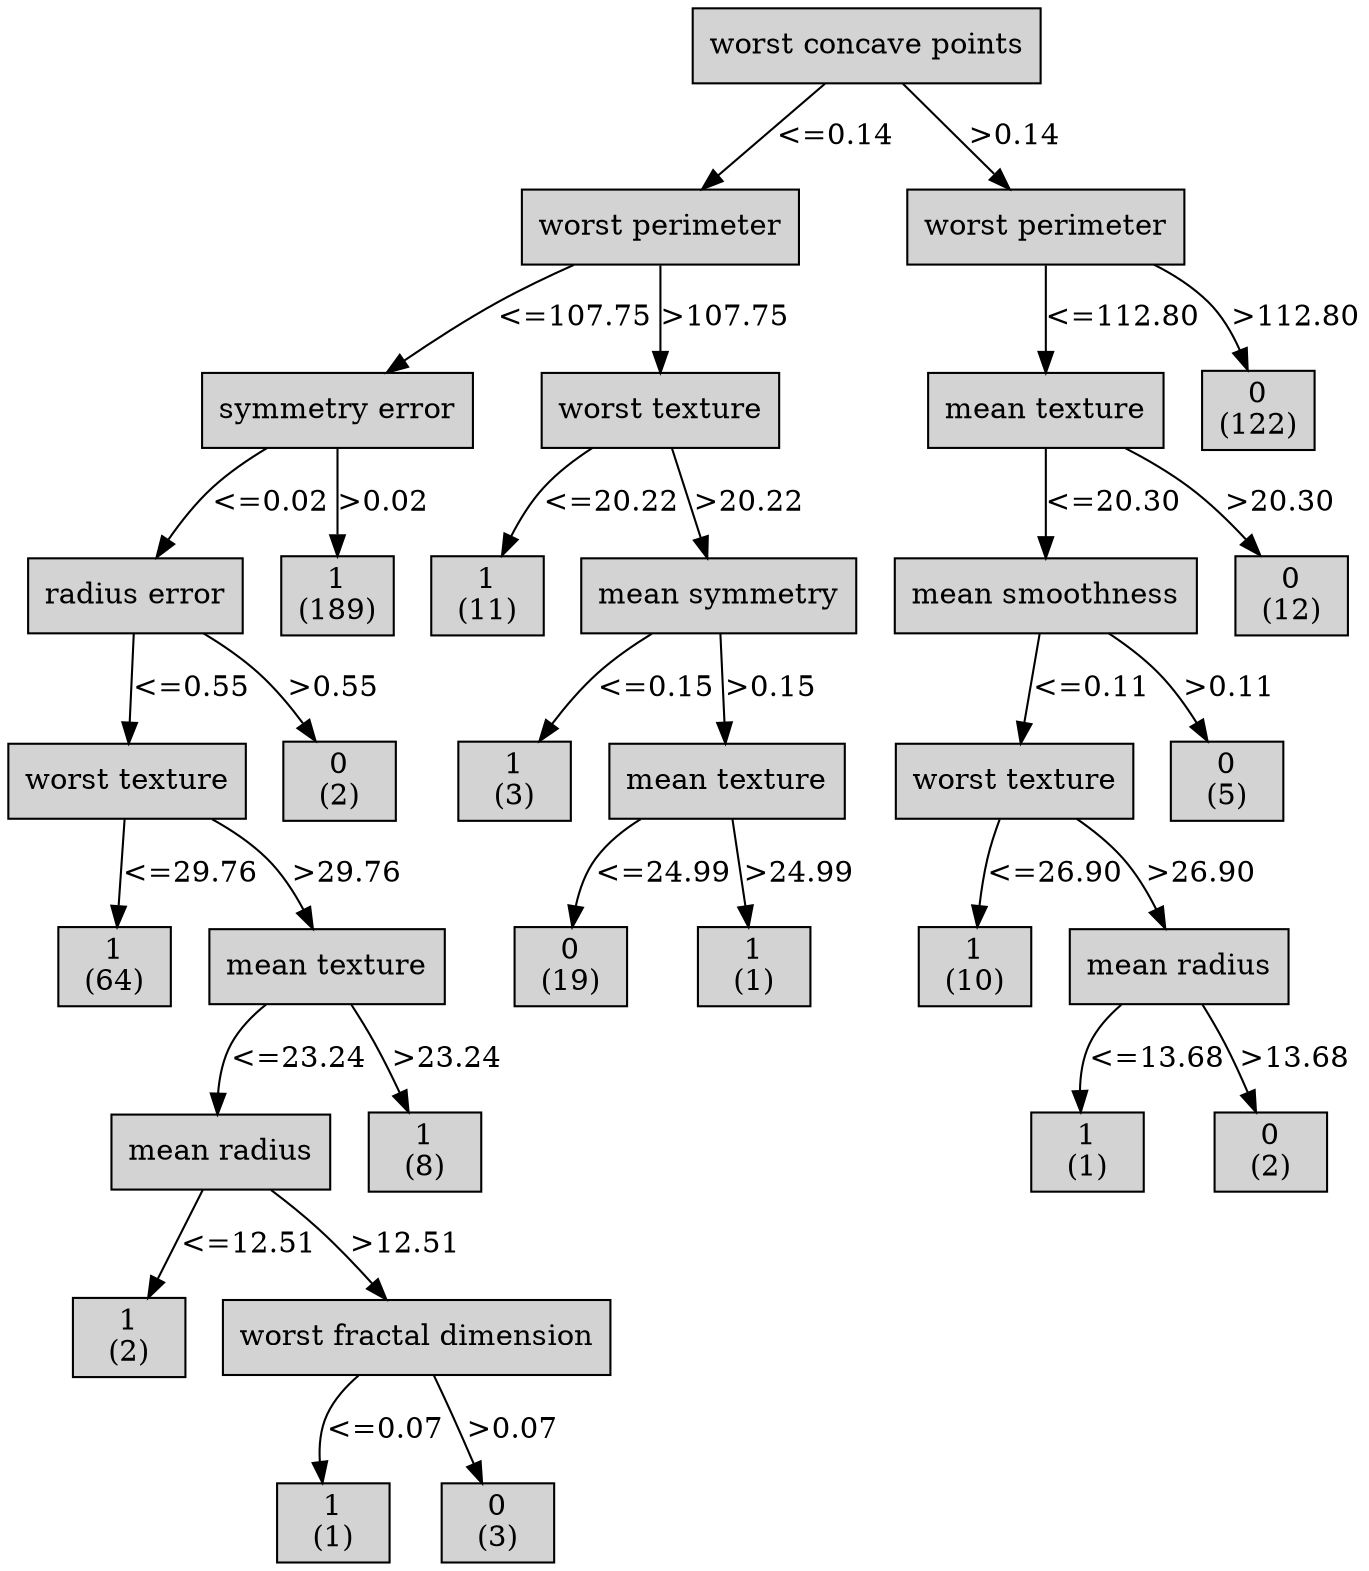 digraph ID3_Tree {
"0" [shape=box, style=filled, label="worst concave points
", weight=1]
"1" [shape=box, style=filled, label="worst perimeter
", weight=2]
0 -> 1 [ label = "<=0.14"];
"2" [shape=box, style=filled, label="symmetry error
", weight=3]
1 -> 2 [ label = "<=107.75"];
"3" [shape=box, style=filled, label="radius error
", weight=4]
2 -> 3 [ label = "<=0.02"];
"4" [shape=box, style=filled, label="worst texture
", weight=5]
3 -> 4 [ label = "<=0.55"];
"5" [shape=box, style=filled, label="1
(64)
", weight=6]
4 -> 5 [ label = "<=29.76"];
"6" [shape=box, style=filled, label="mean texture
", weight=6]
4 -> 6 [ label = ">29.76"];
"7" [shape=box, style=filled, label="mean radius
", weight=7]
6 -> 7 [ label = "<=23.24"];
"8" [shape=box, style=filled, label="1
(2)
", weight=8]
7 -> 8 [ label = "<=12.51"];
"9" [shape=box, style=filled, label="worst fractal dimension
", weight=8]
7 -> 9 [ label = ">12.51"];
"10" [shape=box, style=filled, label="1
(1)
", weight=9]
9 -> 10 [ label = "<=0.07"];
"11" [shape=box, style=filled, label="0
(3)
", weight=9]
9 -> 11 [ label = ">0.07"];
"12" [shape=box, style=filled, label="1
(8)
", weight=7]
6 -> 12 [ label = ">23.24"];
"13" [shape=box, style=filled, label="0
(2)
", weight=5]
3 -> 13 [ label = ">0.55"];
"14" [shape=box, style=filled, label="1
(189)
", weight=4]
2 -> 14 [ label = ">0.02"];
"15" [shape=box, style=filled, label="worst texture
", weight=3]
1 -> 15 [ label = ">107.75"];
"16" [shape=box, style=filled, label="1
(11)
", weight=4]
15 -> 16 [ label = "<=20.22"];
"17" [shape=box, style=filled, label="mean symmetry
", weight=4]
15 -> 17 [ label = ">20.22"];
"18" [shape=box, style=filled, label="1
(3)
", weight=5]
17 -> 18 [ label = "<=0.15"];
"19" [shape=box, style=filled, label="mean texture
", weight=5]
17 -> 19 [ label = ">0.15"];
"20" [shape=box, style=filled, label="0
(19)
", weight=6]
19 -> 20 [ label = "<=24.99"];
"21" [shape=box, style=filled, label="1
(1)
", weight=6]
19 -> 21 [ label = ">24.99"];
"22" [shape=box, style=filled, label="worst perimeter
", weight=2]
0 -> 22 [ label = ">0.14"];
"23" [shape=box, style=filled, label="mean texture
", weight=3]
22 -> 23 [ label = "<=112.80"];
"24" [shape=box, style=filled, label="mean smoothness
", weight=4]
23 -> 24 [ label = "<=20.30"];
"25" [shape=box, style=filled, label="worst texture
", weight=5]
24 -> 25 [ label = "<=0.11"];
"26" [shape=box, style=filled, label="1
(10)
", weight=6]
25 -> 26 [ label = "<=26.90"];
"27" [shape=box, style=filled, label="mean radius
", weight=6]
25 -> 27 [ label = ">26.90"];
"28" [shape=box, style=filled, label="1
(1)
", weight=7]
27 -> 28 [ label = "<=13.68"];
"29" [shape=box, style=filled, label="0
(2)
", weight=7]
27 -> 29 [ label = ">13.68"];
"30" [shape=box, style=filled, label="0
(5)
", weight=5]
24 -> 30 [ label = ">0.11"];
"31" [shape=box, style=filled, label="0
(12)
", weight=4]
23 -> 31 [ label = ">20.30"];
"32" [shape=box, style=filled, label="0
(122)
", weight=3]
22 -> 32 [ label = ">112.80"];
{rank=same; 0;};
{rank=same; 1;22;};
{rank=same; 2;15;23;32;};
{rank=same; 3;14;16;17;24;31;};
{rank=same; 4;13;18;19;25;30;};
{rank=same; 5;6;20;21;26;27;};
{rank=same; 7;12;28;29;};
{rank=same; 8;9;};
{rank=same; 10;11;};
}